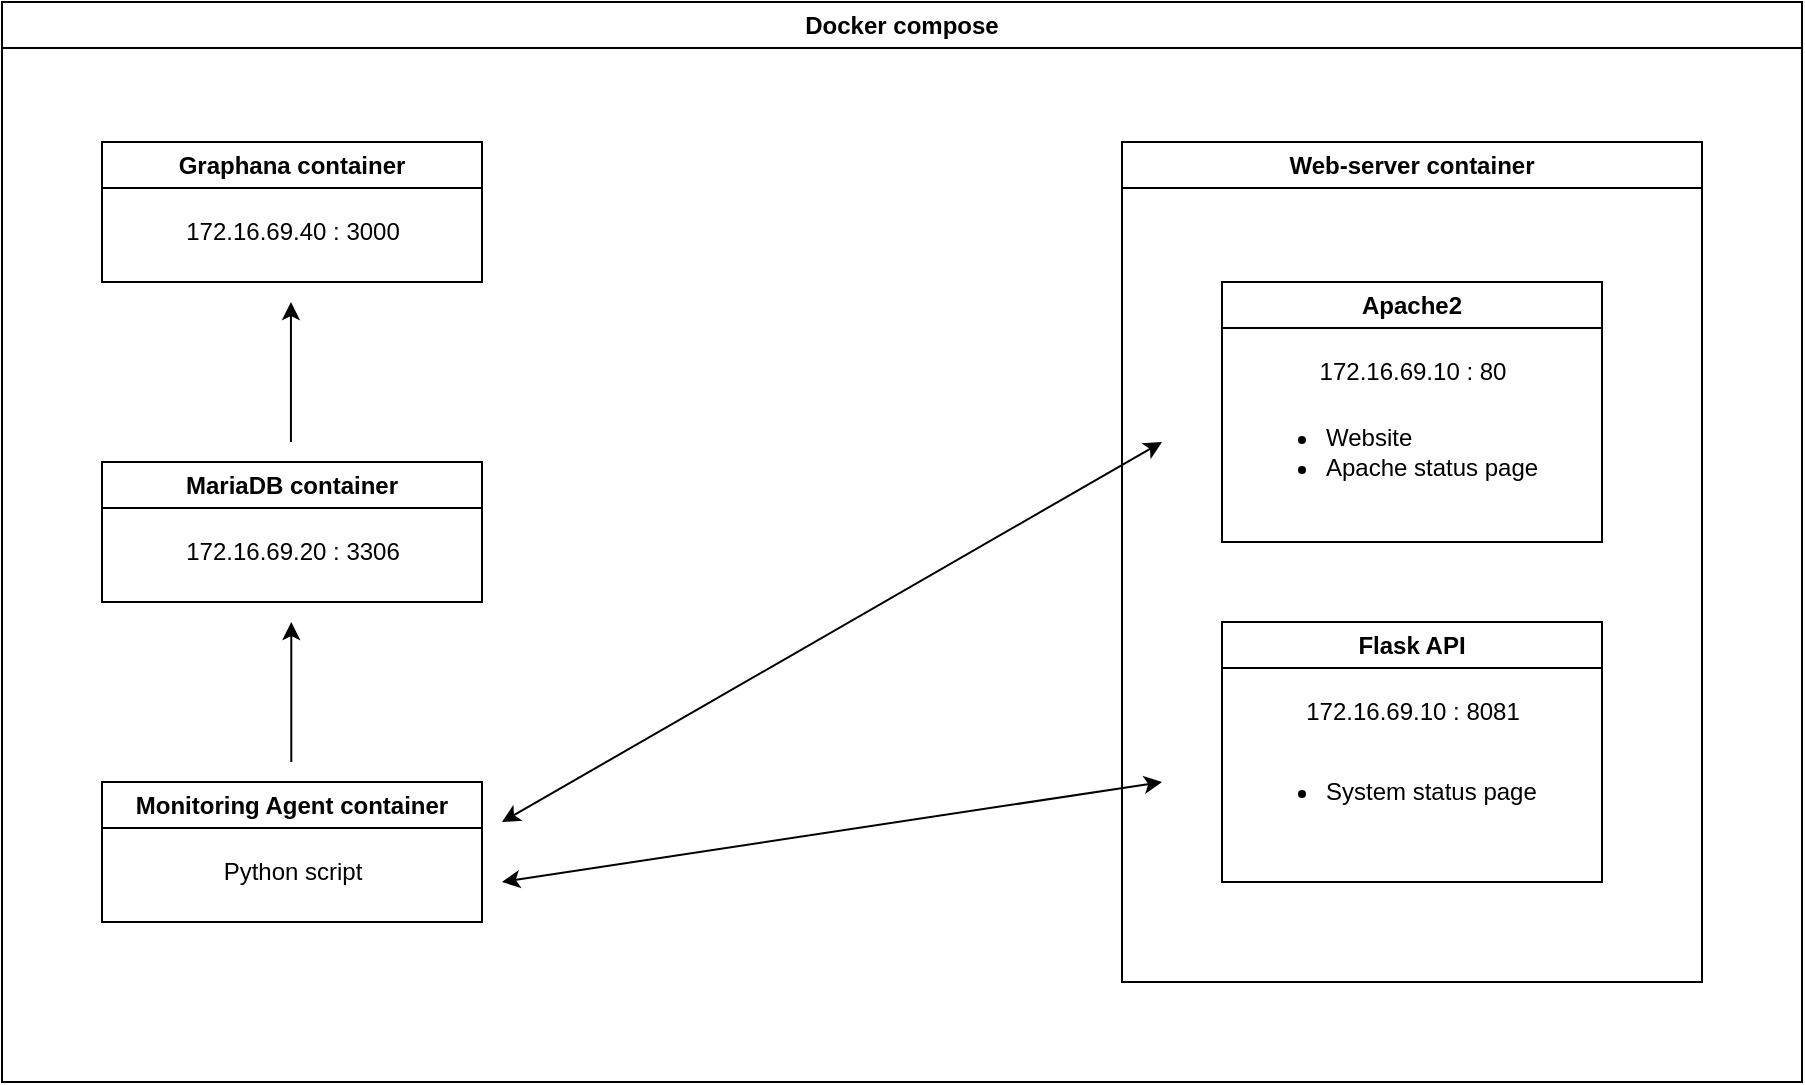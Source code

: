 <mxfile version="24.8.0">
  <diagram id="prtHgNgQTEPvFCAcTncT" name="Page-1">
    <mxGraphModel dx="954" dy="636" grid="1" gridSize="10" guides="1" tooltips="1" connect="1" arrows="1" fold="1" page="1" pageScale="1" pageWidth="827" pageHeight="1169" math="0" shadow="0">
      <root>
        <mxCell id="0" />
        <mxCell id="1" parent="0" />
        <mxCell id="2Krlndj7j0bMPt4llisJ-2" value="Web-server container" style="swimlane;whiteSpace=wrap;html=1;" parent="1" vertex="1">
          <mxGeometry x="1020" y="80" width="290" height="420" as="geometry" />
        </mxCell>
        <mxCell id="2Krlndj7j0bMPt4llisJ-3" value="Apache2" style="swimlane;whiteSpace=wrap;html=1;" parent="2Krlndj7j0bMPt4llisJ-2" vertex="1">
          <mxGeometry x="50" y="70" width="190" height="130" as="geometry">
            <mxRectangle x="70" y="70" width="100" height="30" as="alternateBounds" />
          </mxGeometry>
        </mxCell>
        <mxCell id="2Krlndj7j0bMPt4llisJ-6" value="&lt;ul&gt;&lt;li&gt;Website&lt;/li&gt;&lt;li&gt;Apache status page&lt;br&gt;&lt;/li&gt;&lt;/ul&gt;" style="text;html=1;align=left;verticalAlign=middle;resizable=0;points=[];autosize=1;strokeColor=none;fillColor=none;" parent="2Krlndj7j0bMPt4llisJ-3" vertex="1">
          <mxGeometry x="10" y="50" width="170" height="70" as="geometry" />
        </mxCell>
        <mxCell id="2Krlndj7j0bMPt4llisJ-7" value="172.16.69.10 : 80" style="text;html=1;align=center;verticalAlign=middle;resizable=0;points=[];autosize=1;strokeColor=none;fillColor=none;" parent="2Krlndj7j0bMPt4llisJ-3" vertex="1">
          <mxGeometry x="35" y="30" width="120" height="30" as="geometry" />
        </mxCell>
        <mxCell id="2Krlndj7j0bMPt4llisJ-5" value="Flask API" style="swimlane;whiteSpace=wrap;html=1;" parent="2Krlndj7j0bMPt4llisJ-2" vertex="1">
          <mxGeometry x="50" y="240" width="190" height="130" as="geometry" />
        </mxCell>
        <mxCell id="2Krlndj7j0bMPt4llisJ-8" value="172.16.69.10 : 8081" style="text;html=1;align=center;verticalAlign=middle;resizable=0;points=[];autosize=1;strokeColor=none;fillColor=none;" parent="2Krlndj7j0bMPt4llisJ-5" vertex="1">
          <mxGeometry x="30" y="30" width="130" height="30" as="geometry" />
        </mxCell>
        <mxCell id="2Krlndj7j0bMPt4llisJ-9" value="&lt;ul&gt;&lt;li&gt;System status page&lt;br&gt;&lt;/li&gt;&lt;/ul&gt;" style="text;html=1;align=left;verticalAlign=middle;resizable=0;points=[];autosize=1;strokeColor=none;fillColor=none;" parent="2Krlndj7j0bMPt4llisJ-5" vertex="1">
          <mxGeometry x="10" y="60" width="170" height="50" as="geometry" />
        </mxCell>
        <mxCell id="2Krlndj7j0bMPt4llisJ-10" value="Graphana container" style="swimlane;whiteSpace=wrap;html=1;" parent="1" vertex="1">
          <mxGeometry x="510" y="80" width="190" height="70" as="geometry">
            <mxRectangle x="70" y="70" width="100" height="30" as="alternateBounds" />
          </mxGeometry>
        </mxCell>
        <mxCell id="2Krlndj7j0bMPt4llisJ-12" value="172.16.69.40 : 3000" style="text;html=1;align=center;verticalAlign=middle;resizable=0;points=[];autosize=1;strokeColor=none;fillColor=none;" parent="2Krlndj7j0bMPt4llisJ-10" vertex="1">
          <mxGeometry x="30" y="30" width="130" height="30" as="geometry" />
        </mxCell>
        <mxCell id="2Krlndj7j0bMPt4llisJ-13" value="MariaDB container" style="swimlane;whiteSpace=wrap;html=1;" parent="1" vertex="1">
          <mxGeometry x="510" y="240" width="190" height="70" as="geometry">
            <mxRectangle x="70" y="70" width="100" height="30" as="alternateBounds" />
          </mxGeometry>
        </mxCell>
        <mxCell id="2Krlndj7j0bMPt4llisJ-14" value="172.16.69.20 : 3306" style="text;html=1;align=center;verticalAlign=middle;resizable=0;points=[];autosize=1;strokeColor=none;fillColor=none;" parent="2Krlndj7j0bMPt4llisJ-13" vertex="1">
          <mxGeometry x="30" y="30" width="130" height="30" as="geometry" />
        </mxCell>
        <mxCell id="2Krlndj7j0bMPt4llisJ-15" value="Monitoring Agent container" style="swimlane;whiteSpace=wrap;html=1;" parent="1" vertex="1">
          <mxGeometry x="510" y="400" width="190" height="70" as="geometry">
            <mxRectangle x="70" y="70" width="100" height="30" as="alternateBounds" />
          </mxGeometry>
        </mxCell>
        <mxCell id="2Krlndj7j0bMPt4llisJ-16" value="Python script" style="text;html=1;align=center;verticalAlign=middle;resizable=0;points=[];autosize=1;strokeColor=none;fillColor=none;" parent="2Krlndj7j0bMPt4llisJ-15" vertex="1">
          <mxGeometry x="50" y="30" width="90" height="30" as="geometry" />
        </mxCell>
        <mxCell id="2Krlndj7j0bMPt4llisJ-17" value="" style="endArrow=classic;startArrow=classic;html=1;rounded=0;" parent="1" edge="1">
          <mxGeometry width="50" height="50" relative="1" as="geometry">
            <mxPoint x="710" y="420" as="sourcePoint" />
            <mxPoint x="1040" y="230" as="targetPoint" />
          </mxGeometry>
        </mxCell>
        <mxCell id="2Krlndj7j0bMPt4llisJ-18" value="" style="endArrow=classic;html=1;rounded=0;" parent="1" edge="1">
          <mxGeometry width="50" height="50" relative="1" as="geometry">
            <mxPoint x="604.64" y="390" as="sourcePoint" />
            <mxPoint x="604.64" y="320" as="targetPoint" />
          </mxGeometry>
        </mxCell>
        <mxCell id="2Krlndj7j0bMPt4llisJ-19" value="" style="endArrow=classic;html=1;rounded=0;" parent="1" edge="1">
          <mxGeometry width="50" height="50" relative="1" as="geometry">
            <mxPoint x="604.47" y="230" as="sourcePoint" />
            <mxPoint x="604.47" y="160" as="targetPoint" />
          </mxGeometry>
        </mxCell>
        <mxCell id="2Krlndj7j0bMPt4llisJ-20" value="Docker compose" style="swimlane;whiteSpace=wrap;html=1;" parent="1" vertex="1">
          <mxGeometry x="460" y="10" width="900" height="540" as="geometry" />
        </mxCell>
        <mxCell id="_yo-jGWR1Rh-Ail3NR9a-1" value="" style="endArrow=classic;startArrow=classic;html=1;rounded=0;" edge="1" parent="1">
          <mxGeometry width="50" height="50" relative="1" as="geometry">
            <mxPoint x="710" y="450" as="sourcePoint" />
            <mxPoint x="1040" y="400" as="targetPoint" />
          </mxGeometry>
        </mxCell>
      </root>
    </mxGraphModel>
  </diagram>
</mxfile>

